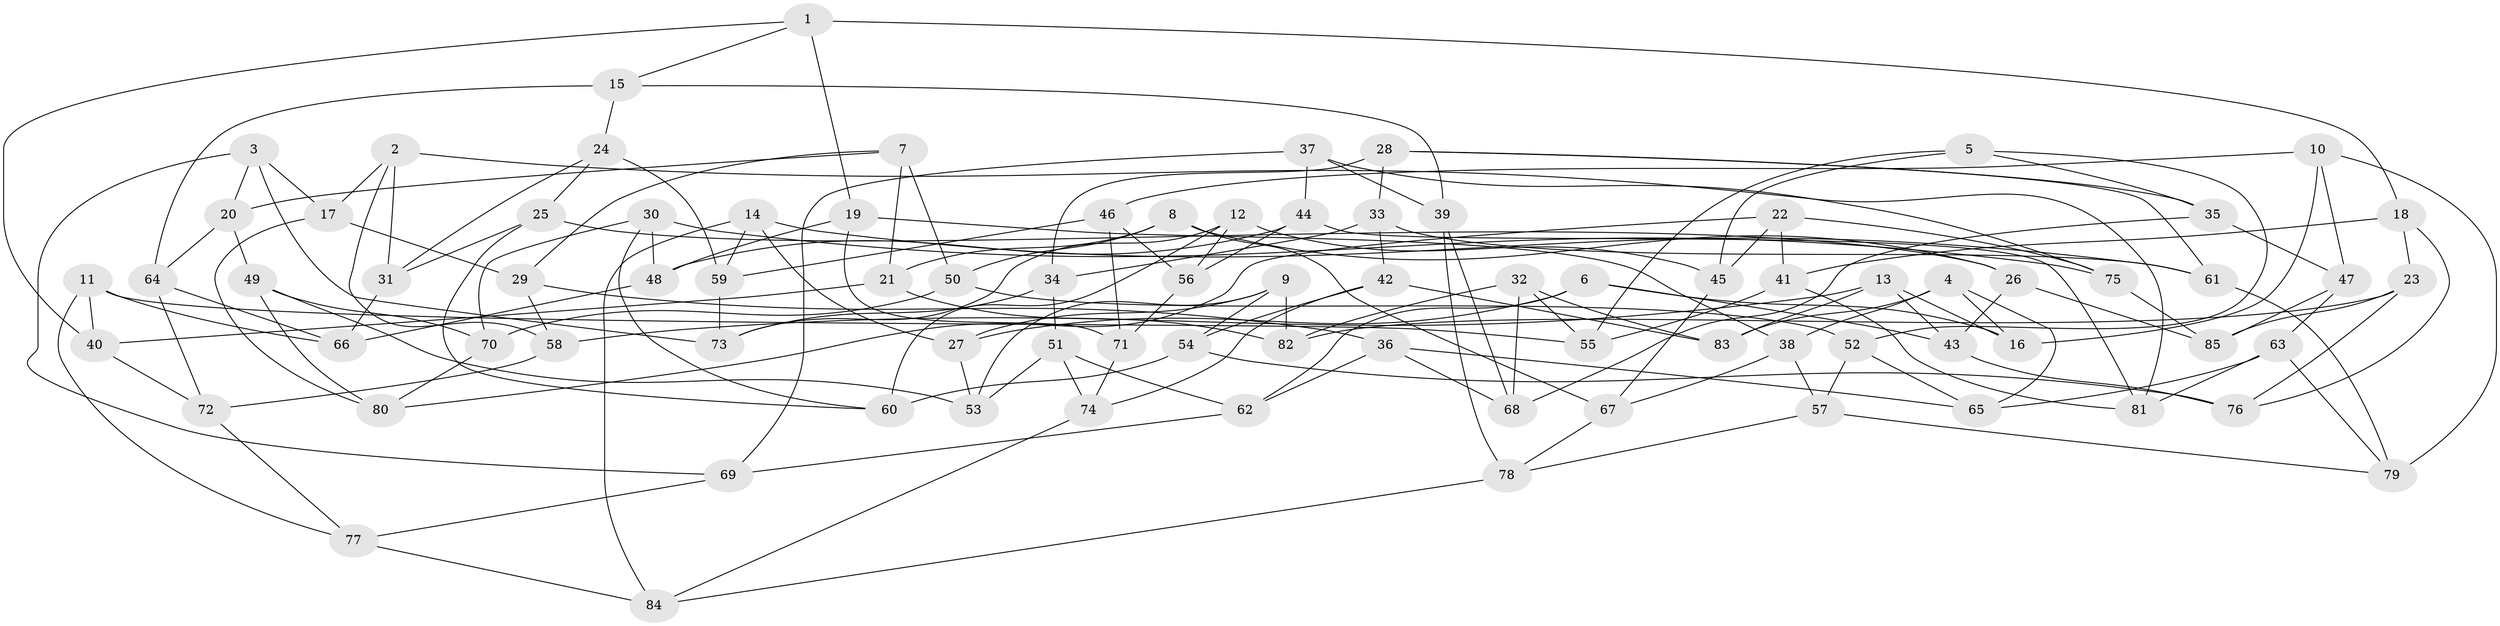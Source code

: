 // Generated by graph-tools (version 1.1) at 2025/59/03/09/25 04:59:33]
// undirected, 85 vertices, 170 edges
graph export_dot {
graph [start="1"]
  node [color=gray90,style=filled];
  1;
  2;
  3;
  4;
  5;
  6;
  7;
  8;
  9;
  10;
  11;
  12;
  13;
  14;
  15;
  16;
  17;
  18;
  19;
  20;
  21;
  22;
  23;
  24;
  25;
  26;
  27;
  28;
  29;
  30;
  31;
  32;
  33;
  34;
  35;
  36;
  37;
  38;
  39;
  40;
  41;
  42;
  43;
  44;
  45;
  46;
  47;
  48;
  49;
  50;
  51;
  52;
  53;
  54;
  55;
  56;
  57;
  58;
  59;
  60;
  61;
  62;
  63;
  64;
  65;
  66;
  67;
  68;
  69;
  70;
  71;
  72;
  73;
  74;
  75;
  76;
  77;
  78;
  79;
  80;
  81;
  82;
  83;
  84;
  85;
  1 -- 18;
  1 -- 19;
  1 -- 40;
  1 -- 15;
  2 -- 31;
  2 -- 58;
  2 -- 81;
  2 -- 17;
  3 -- 20;
  3 -- 73;
  3 -- 17;
  3 -- 69;
  4 -- 16;
  4 -- 38;
  4 -- 65;
  4 -- 83;
  5 -- 45;
  5 -- 55;
  5 -- 35;
  5 -- 52;
  6 -- 43;
  6 -- 62;
  6 -- 16;
  6 -- 27;
  7 -- 20;
  7 -- 50;
  7 -- 21;
  7 -- 29;
  8 -- 50;
  8 -- 21;
  8 -- 26;
  8 -- 67;
  9 -- 53;
  9 -- 54;
  9 -- 82;
  9 -- 27;
  10 -- 46;
  10 -- 79;
  10 -- 16;
  10 -- 47;
  11 -- 40;
  11 -- 66;
  11 -- 77;
  11 -- 55;
  12 -- 56;
  12 -- 45;
  12 -- 60;
  12 -- 73;
  13 -- 58;
  13 -- 43;
  13 -- 16;
  13 -- 83;
  14 -- 61;
  14 -- 84;
  14 -- 59;
  14 -- 27;
  15 -- 64;
  15 -- 24;
  15 -- 39;
  17 -- 80;
  17 -- 29;
  18 -- 76;
  18 -- 23;
  18 -- 41;
  19 -- 71;
  19 -- 38;
  19 -- 48;
  20 -- 64;
  20 -- 49;
  21 -- 40;
  21 -- 82;
  22 -- 41;
  22 -- 45;
  22 -- 75;
  22 -- 80;
  23 -- 76;
  23 -- 82;
  23 -- 85;
  24 -- 25;
  24 -- 59;
  24 -- 31;
  25 -- 60;
  25 -- 31;
  25 -- 26;
  26 -- 43;
  26 -- 85;
  27 -- 53;
  28 -- 34;
  28 -- 35;
  28 -- 61;
  28 -- 33;
  29 -- 36;
  29 -- 58;
  30 -- 48;
  30 -- 70;
  30 -- 75;
  30 -- 60;
  31 -- 66;
  32 -- 55;
  32 -- 83;
  32 -- 68;
  32 -- 82;
  33 -- 34;
  33 -- 42;
  33 -- 61;
  34 -- 51;
  34 -- 73;
  35 -- 47;
  35 -- 68;
  36 -- 65;
  36 -- 68;
  36 -- 62;
  37 -- 69;
  37 -- 44;
  37 -- 39;
  37 -- 75;
  38 -- 57;
  38 -- 67;
  39 -- 68;
  39 -- 78;
  40 -- 72;
  41 -- 81;
  41 -- 55;
  42 -- 83;
  42 -- 54;
  42 -- 74;
  43 -- 76;
  44 -- 81;
  44 -- 48;
  44 -- 56;
  45 -- 67;
  46 -- 59;
  46 -- 56;
  46 -- 71;
  47 -- 63;
  47 -- 85;
  48 -- 66;
  49 -- 70;
  49 -- 53;
  49 -- 80;
  50 -- 52;
  50 -- 70;
  51 -- 74;
  51 -- 53;
  51 -- 62;
  52 -- 57;
  52 -- 65;
  54 -- 60;
  54 -- 76;
  56 -- 71;
  57 -- 78;
  57 -- 79;
  58 -- 72;
  59 -- 73;
  61 -- 79;
  62 -- 69;
  63 -- 81;
  63 -- 65;
  63 -- 79;
  64 -- 72;
  64 -- 66;
  67 -- 78;
  69 -- 77;
  70 -- 80;
  71 -- 74;
  72 -- 77;
  74 -- 84;
  75 -- 85;
  77 -- 84;
  78 -- 84;
}
